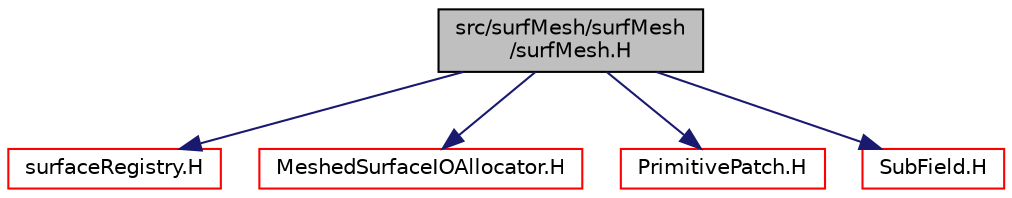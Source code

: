 digraph "src/surfMesh/surfMesh/surfMesh.H"
{
  bgcolor="transparent";
  edge [fontname="Helvetica",fontsize="10",labelfontname="Helvetica",labelfontsize="10"];
  node [fontname="Helvetica",fontsize="10",shape=record];
  Node1 [label="src/surfMesh/surfMesh\l/surfMesh.H",height=0.2,width=0.4,color="black", fillcolor="grey75", style="filled", fontcolor="black"];
  Node1 -> Node2 [color="midnightblue",fontsize="10",style="solid",fontname="Helvetica"];
  Node2 [label="surfaceRegistry.H",height=0.2,width=0.4,color="red",URL="$a09912.html"];
  Node1 -> Node3 [color="midnightblue",fontsize="10",style="solid",fontname="Helvetica"];
  Node3 [label="MeshedSurfaceIOAllocator.H",height=0.2,width=0.4,color="red",URL="$a09841.html"];
  Node1 -> Node4 [color="midnightblue",fontsize="10",style="solid",fontname="Helvetica"];
  Node4 [label="PrimitivePatch.H",height=0.2,width=0.4,color="red",URL="$a08769.html"];
  Node1 -> Node5 [color="midnightblue",fontsize="10",style="solid",fontname="Helvetica"];
  Node5 [label="SubField.H",height=0.2,width=0.4,color="red",URL="$a07974.html"];
}
